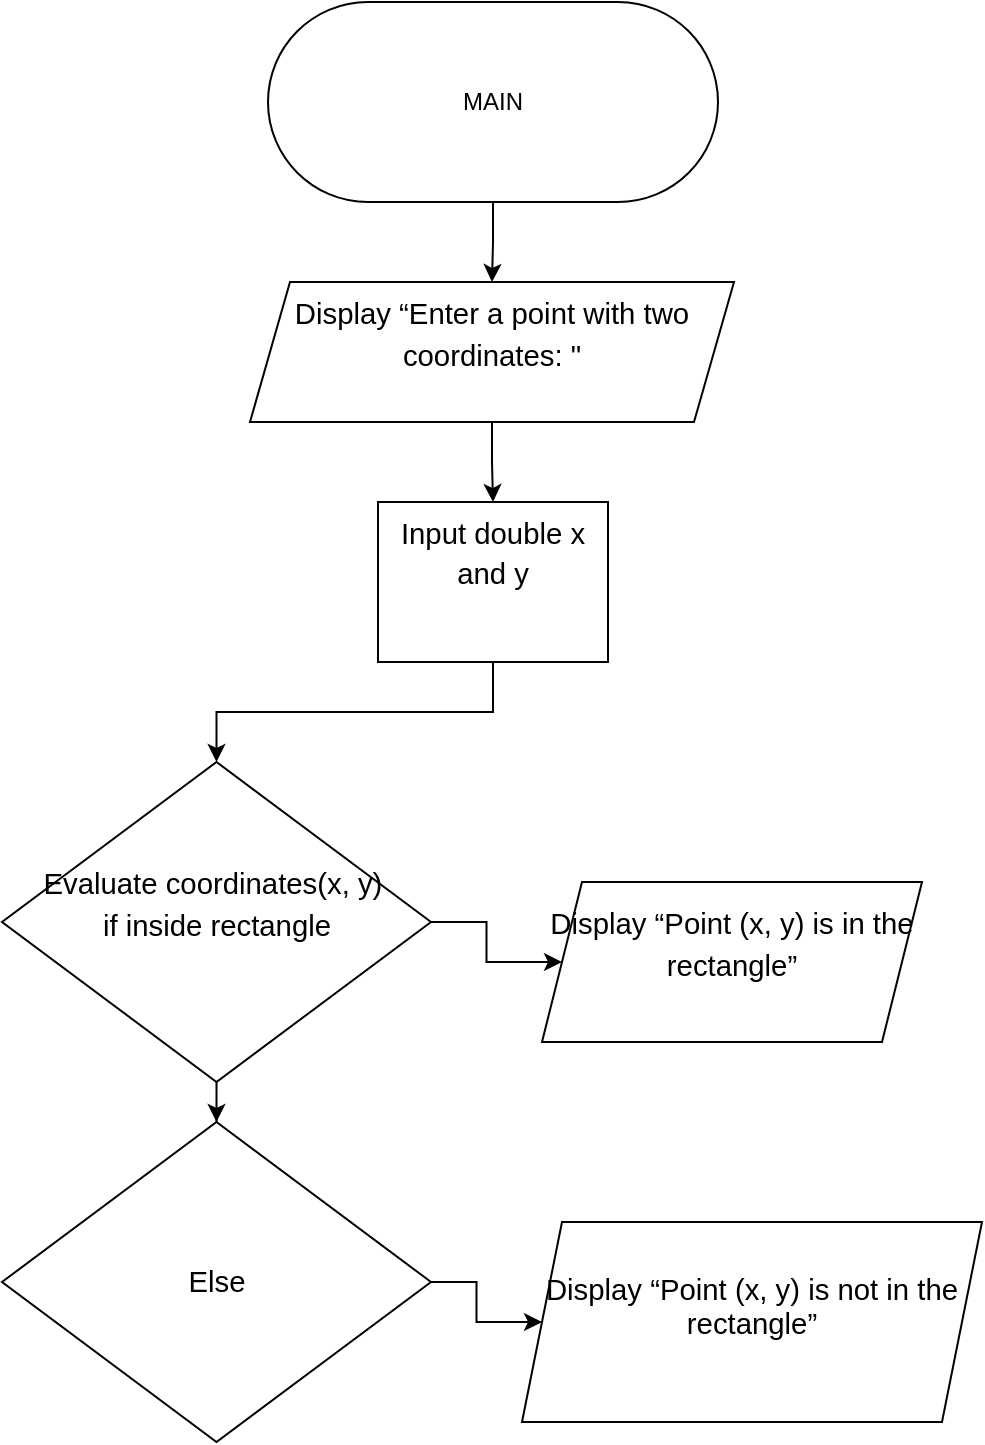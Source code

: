<mxfile version="24.8.4">
  <diagram name="Page-1" id="Xmy_bfo--NzPwHFVNVoX">
    <mxGraphModel dx="1162" dy="257" grid="1" gridSize="10" guides="1" tooltips="1" connect="1" arrows="1" fold="1" page="1" pageScale="1" pageWidth="850" pageHeight="1100" math="0" shadow="0">
      <root>
        <mxCell id="0" />
        <mxCell id="1" parent="0" />
        <mxCell id="OESnaehbrKkbTBoyaZxh-6" value="" style="edgeStyle=orthogonalEdgeStyle;rounded=0;orthogonalLoop=1;jettySize=auto;html=1;" edge="1" parent="1" source="OESnaehbrKkbTBoyaZxh-1" target="OESnaehbrKkbTBoyaZxh-5">
          <mxGeometry relative="1" as="geometry" />
        </mxCell>
        <mxCell id="OESnaehbrKkbTBoyaZxh-1" value="MAIN" style="html=1;dashed=0;whiteSpace=wrap;shape=mxgraph.dfd.start" vertex="1" parent="1">
          <mxGeometry x="313" y="90" width="225" height="100" as="geometry" />
        </mxCell>
        <mxCell id="OESnaehbrKkbTBoyaZxh-8" value="" style="edgeStyle=orthogonalEdgeStyle;rounded=0;orthogonalLoop=1;jettySize=auto;html=1;" edge="1" parent="1" source="OESnaehbrKkbTBoyaZxh-5" target="OESnaehbrKkbTBoyaZxh-7">
          <mxGeometry relative="1" as="geometry" />
        </mxCell>
        <mxCell id="OESnaehbrKkbTBoyaZxh-5" value="&lt;span id=&quot;docs-internal-guid-79f6720f-7fff-9220-8c9a-621f9f29709a&quot;&gt;&lt;p style=&quot;line-height:1.38;margin-top:0pt;margin-bottom:0pt;&quot; dir=&quot;ltr&quot;&gt;&lt;span style=&quot;font-size: 11pt; font-family: Arial, sans-serif; background-color: transparent; font-variant-numeric: normal; font-variant-east-asian: normal; font-variant-alternates: normal; font-variant-position: normal; vertical-align: baseline; white-space-collapse: preserve;&quot;&gt;Display “Enter a point with two coordinates: &quot;&lt;/span&gt;&lt;/p&gt;&lt;div&gt;&lt;span style=&quot;font-size: 11pt; font-family: Arial, sans-serif; background-color: transparent; font-variant-numeric: normal; font-variant-east-asian: normal; font-variant-alternates: normal; font-variant-position: normal; vertical-align: baseline; white-space-collapse: preserve;&quot;&gt;&lt;br&gt;&lt;/span&gt;&lt;/div&gt;&lt;/span&gt;" style="shape=parallelogram;perimeter=parallelogramPerimeter;whiteSpace=wrap;html=1;fixedSize=1;dashed=0;" vertex="1" parent="1">
          <mxGeometry x="304" y="230" width="242" height="70" as="geometry" />
        </mxCell>
        <mxCell id="OESnaehbrKkbTBoyaZxh-10" value="" style="edgeStyle=orthogonalEdgeStyle;rounded=0;orthogonalLoop=1;jettySize=auto;html=1;" edge="1" parent="1" source="OESnaehbrKkbTBoyaZxh-7" target="OESnaehbrKkbTBoyaZxh-9">
          <mxGeometry relative="1" as="geometry" />
        </mxCell>
        <mxCell id="OESnaehbrKkbTBoyaZxh-7" value="&#xa;&lt;b id=&quot;docs-internal-guid-3ef1fd1e-7fff-e142-fefd-f881a01b7fa4&quot; style=&quot;font-weight:normal;&quot;&gt;&lt;p style=&quot;line-height:1.38;margin-top:0pt;margin-bottom:0pt;&quot; dir=&quot;ltr&quot;&gt;&lt;span style=&quot;font-size:11pt;font-family:Arial,sans-serif;color:#000000;background-color:transparent;font-weight:400;font-style:normal;font-variant:normal;text-decoration:none;vertical-align:baseline;white-space:pre;white-space:pre-wrap;&quot;&gt;Input double x and y&lt;/span&gt;&lt;/p&gt;&lt;/b&gt;&lt;br class=&quot;Apple-interchange-newline&quot;&gt;&#xa;&#xa;" style="whiteSpace=wrap;html=1;dashed=0;" vertex="1" parent="1">
          <mxGeometry x="368" y="340" width="115" height="80" as="geometry" />
        </mxCell>
        <mxCell id="OESnaehbrKkbTBoyaZxh-14" value="" style="edgeStyle=orthogonalEdgeStyle;rounded=0;orthogonalLoop=1;jettySize=auto;html=1;" edge="1" parent="1" source="OESnaehbrKkbTBoyaZxh-9" target="OESnaehbrKkbTBoyaZxh-13">
          <mxGeometry relative="1" as="geometry" />
        </mxCell>
        <mxCell id="OESnaehbrKkbTBoyaZxh-16" value="" style="edgeStyle=orthogonalEdgeStyle;rounded=0;orthogonalLoop=1;jettySize=auto;html=1;" edge="1" parent="1" source="OESnaehbrKkbTBoyaZxh-9" target="OESnaehbrKkbTBoyaZxh-15">
          <mxGeometry relative="1" as="geometry" />
        </mxCell>
        <mxCell id="OESnaehbrKkbTBoyaZxh-9" value="&lt;span id=&quot;docs-internal-guid-50e25a2c-7fff-0bdb-ff79-fb1257ce13d2&quot;&gt;&lt;p style=&quot;line-height:1.38;margin-top:0pt;margin-bottom:0pt;&quot; dir=&quot;ltr&quot;&gt;&lt;span style=&quot;font-size: 11pt; font-family: Arial, sans-serif; background-color: transparent; font-variant-numeric: normal; font-variant-east-asian: normal; font-variant-alternates: normal; font-variant-position: normal; vertical-align: baseline; white-space-collapse: preserve;&quot;&gt;Evaluate coordinates(x, y)&amp;nbsp;&lt;/span&gt;&lt;/p&gt;&lt;div&gt;&lt;span style=&quot;font-size: 11pt; font-family: Arial, sans-serif; background-color: transparent; font-variant-numeric: normal; font-variant-east-asian: normal; font-variant-alternates: normal; font-variant-position: normal; vertical-align: baseline; white-space-collapse: preserve;&quot;&gt;&lt;span id=&quot;docs-internal-guid-70c1a048-7fff-41de-0705-882c84f28477&quot;&gt;&lt;p style=&quot;line-height:1.38;margin-top:0pt;margin-bottom:0pt;&quot; dir=&quot;ltr&quot;&gt;&lt;span style=&quot;font-size: 11pt; background-color: transparent; font-variant-numeric: normal; font-variant-east-asian: normal; font-variant-alternates: normal; font-variant-position: normal; vertical-align: baseline;&quot;&gt;if inside rectangle&lt;/span&gt;&lt;/p&gt;&lt;div&gt;&lt;span style=&quot;font-size: 11pt; background-color: transparent; font-variant-numeric: normal; font-variant-east-asian: normal; font-variant-alternates: normal; font-variant-position: normal; vertical-align: baseline;&quot;&gt;&lt;br&gt;&lt;/span&gt;&lt;/div&gt;&lt;/span&gt;&lt;/span&gt;&lt;/div&gt;&lt;/span&gt;" style="rhombus;whiteSpace=wrap;html=1;dashed=0;" vertex="1" parent="1">
          <mxGeometry x="180" y="470" width="214.5" height="160" as="geometry" />
        </mxCell>
        <mxCell id="OESnaehbrKkbTBoyaZxh-13" value="&lt;span id=&quot;docs-internal-guid-14413e0a-7fff-b422-b07f-9ec58252c957&quot;&gt;&lt;p style=&quot;line-height:1.38;margin-top:0pt;margin-bottom:0pt;&quot; dir=&quot;ltr&quot;&gt;&lt;span style=&quot;font-size: 11pt; font-family: Arial, sans-serif; background-color: transparent; font-variant-numeric: normal; font-variant-east-asian: normal; font-variant-alternates: normal; font-variant-position: normal; vertical-align: baseline; white-space-collapse: preserve;&quot;&gt;Display “Point (x, y) is in the rectangle”&lt;/span&gt;&lt;/p&gt;&lt;div&gt;&lt;span style=&quot;font-size: 11pt; font-family: Arial, sans-serif; background-color: transparent; font-variant-numeric: normal; font-variant-east-asian: normal; font-variant-alternates: normal; font-variant-position: normal; vertical-align: baseline; white-space-collapse: preserve;&quot;&gt;&lt;br&gt;&lt;/span&gt;&lt;/div&gt;&lt;/span&gt;" style="shape=parallelogram;perimeter=parallelogramPerimeter;whiteSpace=wrap;html=1;fixedSize=1;dashed=0;" vertex="1" parent="1">
          <mxGeometry x="450" y="530" width="190" height="80" as="geometry" />
        </mxCell>
        <mxCell id="OESnaehbrKkbTBoyaZxh-18" value="" style="edgeStyle=orthogonalEdgeStyle;rounded=0;orthogonalLoop=1;jettySize=auto;html=1;" edge="1" parent="1" source="OESnaehbrKkbTBoyaZxh-15" target="OESnaehbrKkbTBoyaZxh-17">
          <mxGeometry relative="1" as="geometry" />
        </mxCell>
        <mxCell id="OESnaehbrKkbTBoyaZxh-15" value="&lt;span style=&quot;font-size: 14.667px; white-space-collapse: preserve;&quot; id=&quot;docs-internal-guid-50e25a2c-7fff-0bdb-ff79-fb1257ce13d2&quot;&gt;&lt;p style=&quot;line-height:1.38;margin-top:0pt;margin-bottom:0pt;&quot; dir=&quot;ltr&quot;&gt;&lt;font face=&quot;Arial, sans-serif&quot;&gt;Else&lt;/font&gt;&lt;/p&gt;&lt;/span&gt;" style="rhombus;whiteSpace=wrap;html=1;dashed=0;" vertex="1" parent="1">
          <mxGeometry x="180" y="650" width="214.5" height="160" as="geometry" />
        </mxCell>
        <mxCell id="OESnaehbrKkbTBoyaZxh-17" value="&#xa;&lt;b id=&quot;docs-internal-guid-8db47d93-7fff-5ab7-30a9-f151d36135b9&quot; style=&quot;font-weight:normal;&quot;&gt;&lt;span style=&quot;font-size:11pt;font-family:Arial,sans-serif;color:#000000;background-color:transparent;font-weight:400;font-style:normal;font-variant:normal;text-decoration:none;vertical-align:baseline;white-space:pre;white-space:pre-wrap;&quot;&gt;Display “Point (x, y) is not in the rectangle”&lt;/span&gt;&lt;/b&gt;&#xa;&#xa;" style="shape=parallelogram;perimeter=parallelogramPerimeter;whiteSpace=wrap;html=1;fixedSize=1;dashed=0;" vertex="1" parent="1">
          <mxGeometry x="440" y="700" width="230" height="100" as="geometry" />
        </mxCell>
      </root>
    </mxGraphModel>
  </diagram>
</mxfile>
